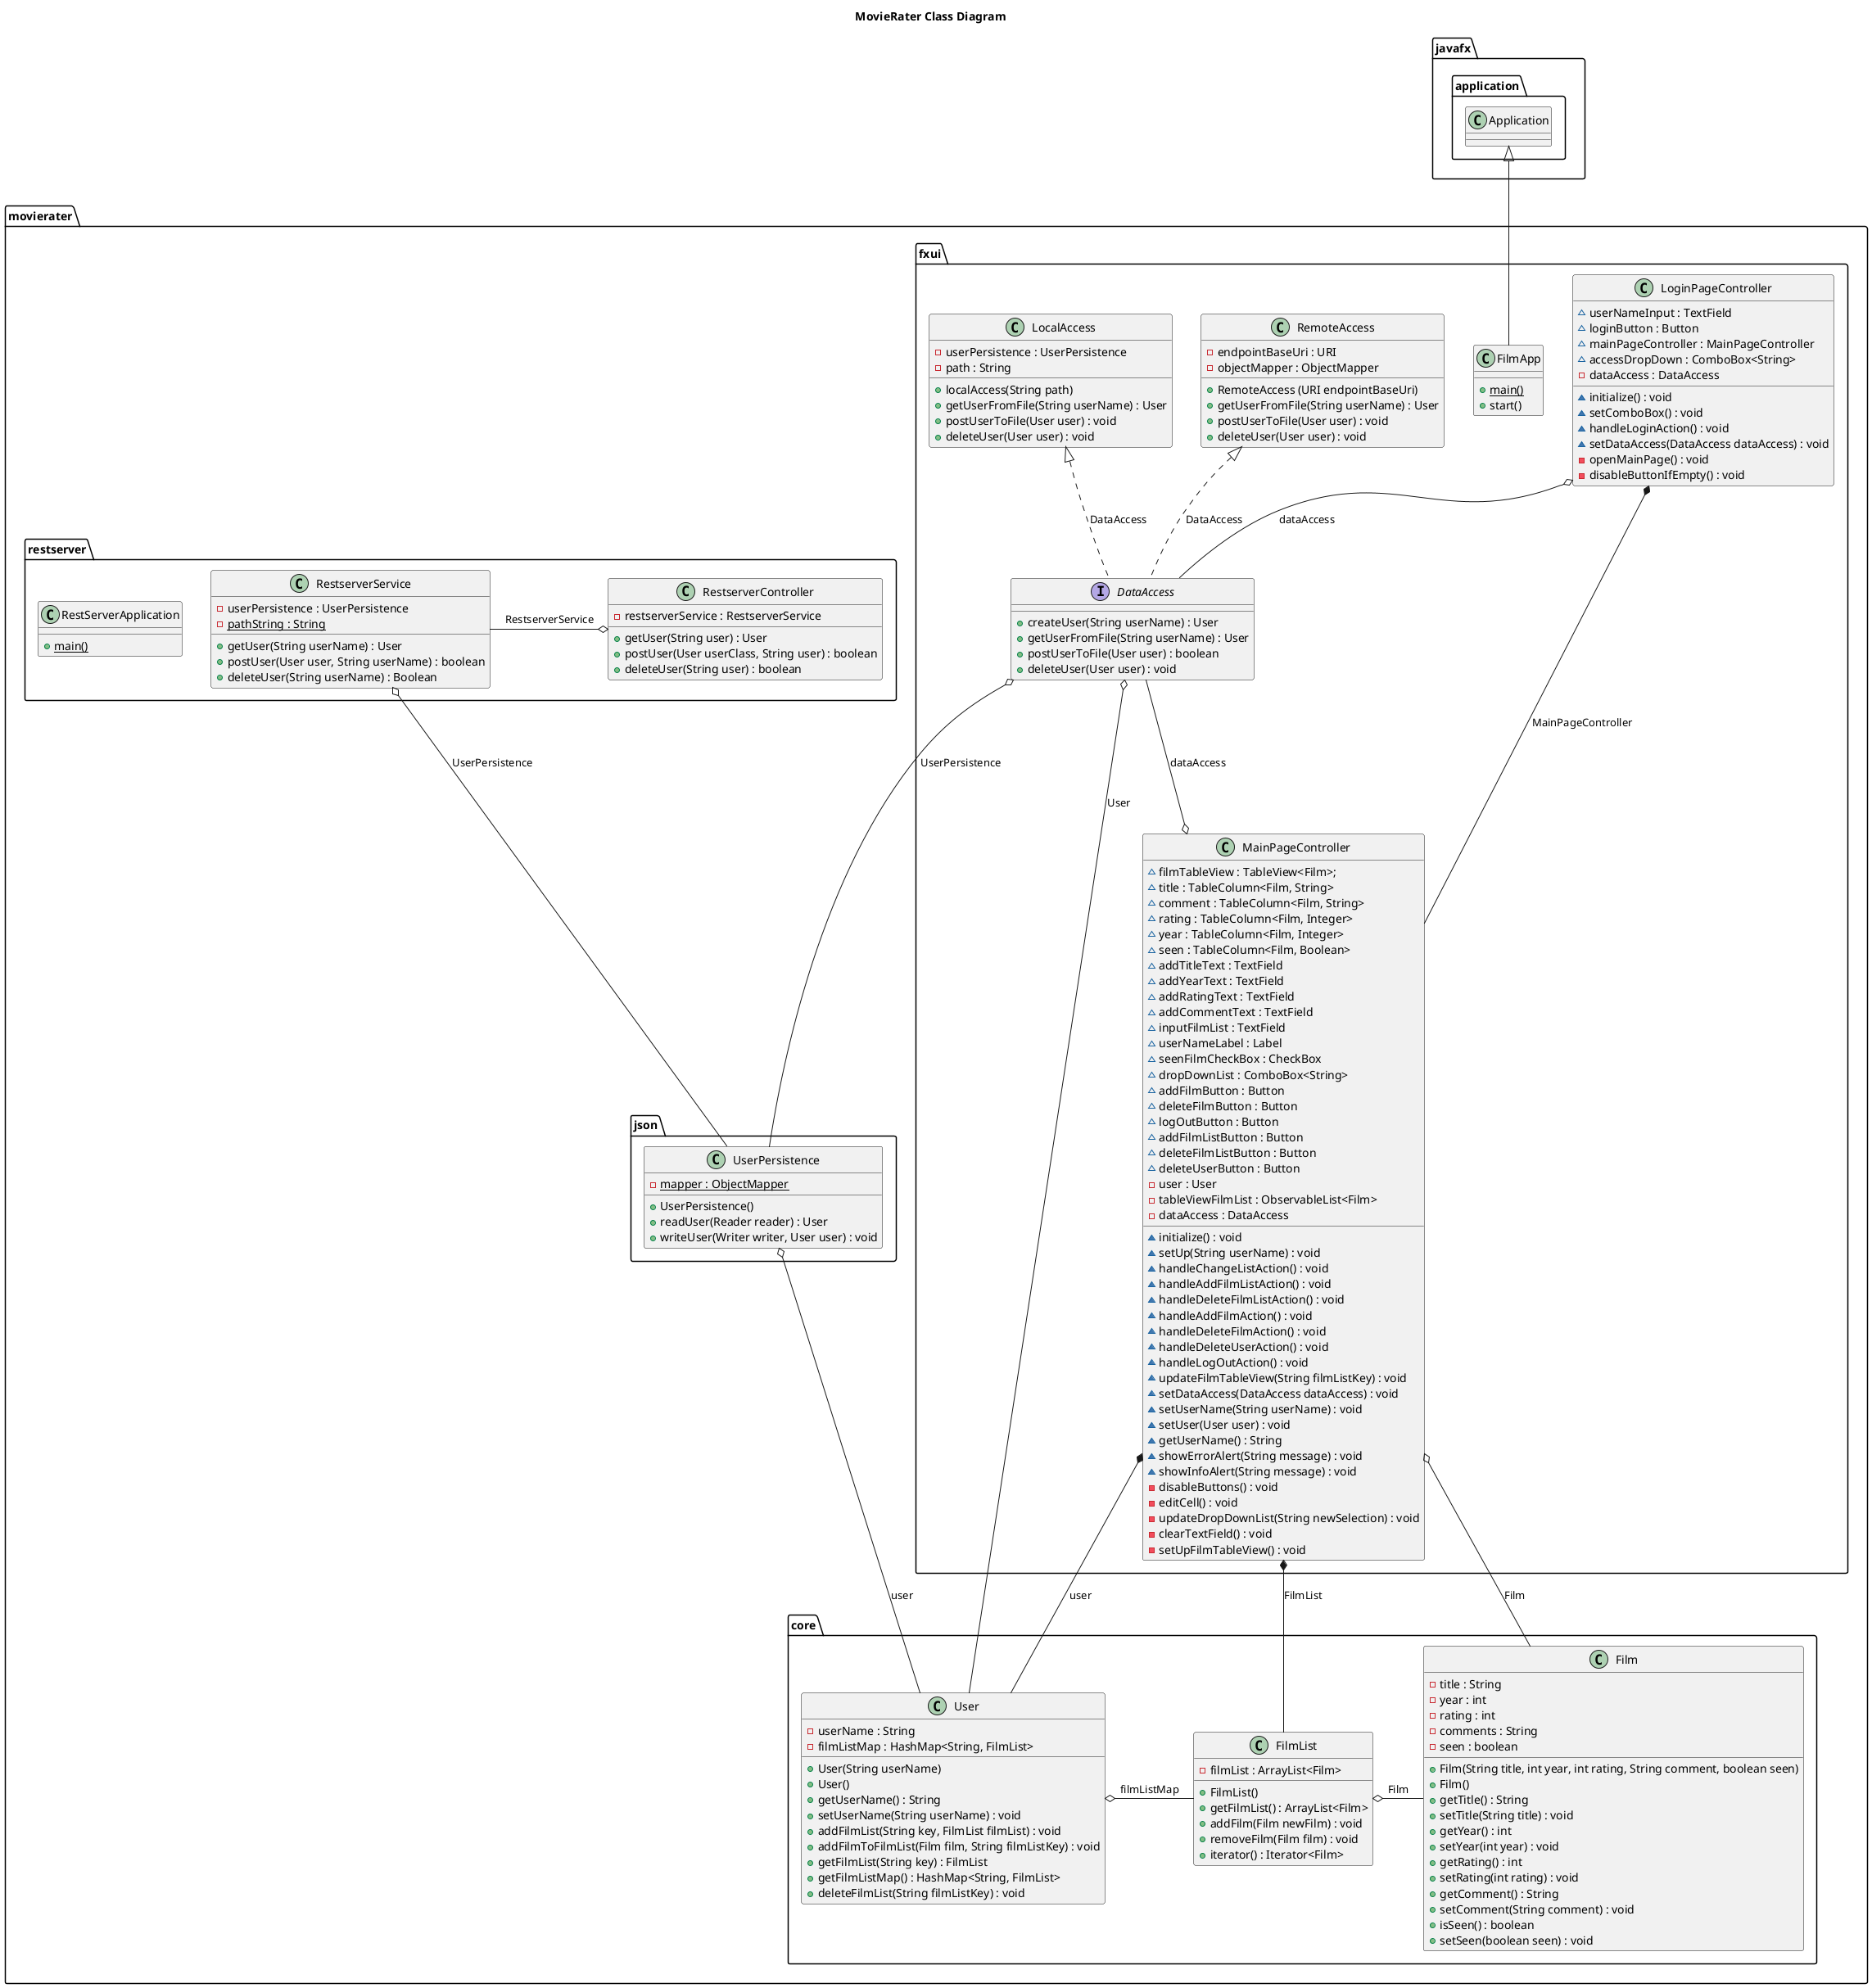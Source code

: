 @startuml MovieRater Class Diagram

/' Copy paste fra forrige innlevering '/
title MovieRater Class Diagram

/' - private
    # protected
    ~ package level access
    + public
 '/

package "movierater.core" {
    namespace movierater.core {
        class movierater.core.Film {
            - title : String
            - year : int
            - rating : int
            - comments : String
            - seen : boolean

            + Film(String title, int year, int rating, String comment, boolean seen)
            + Film()
            + getTitle() : String
            + setTitle(String title) : void
            + getYear() : int
            + setYear(int year) : void
            + getRating() : int
            + setRating(int rating) : void
            + getComment() : String
            + setComment(String comment) : void
            + isSeen() : boolean
            + setSeen(boolean seen) : void
        }
    }

    namespace movierater.core {
        class movierater.core.FilmList {
            - filmList : ArrayList<Film>
            
            + FilmList()
            + getFilmList() : ArrayList<Film>
            + addFilm(Film newFilm) : void
            + removeFilm(Film film) : void
            + iterator() : Iterator<Film>
        }
    }

    namespace movierater.core{
        class movierater.core.User{
            - userName : String
            - filmListMap : HashMap<String, FilmList>

            + User(String userName)
            + User()
            + getUserName() : String
            + setUserName(String userName) : void
            + addFilmList(String key, FilmList filmList) : void
            + addFilmToFilmList(Film film, String filmListKey) : void
            + getFilmList(String key) : FilmList
            + getFilmListMap() : HashMap<String, FilmList>
            + deleteFilmList(String filmListKey) : void
        }
    }
}

package "movierater.json" {
        namespace movierater.json {
            class movierater.json.UserPersistence {
                - {static}mapper : ObjectMapper

                + UserPersistence()
                + readUser(Reader reader) : User
                + writeUser(Writer writer, User user) : void
            }
        }
    }

package "movierater.fxui" {
    namespace movierater.fxui{
        interface movierater.fxui.DataAccess{
            + createUser(String userName) : User
            + getUserFromFile(String userName) : User
            + postUserToFile(User user) : boolean
            + deleteUser(User user) : void
        }
    }

    namespace movierater.fxui {
        class movierater.fxui.FilmApp {
            {static} + main()
            + start()
        }
    }

    namespace movierater.fxui{
        class movierater.fxui.LocalAccess{
            - userPersistence : UserPersistence
            - path : String

            + localAccess(String path)
            + getUserFromFile(String userName) : User
            + postUserToFile(User user) : void
            + deleteUser(User user) : void
        }
    }

    namespace movierater.fxui {
        class movierater.fxui.LoginPageController {
            ~ userNameInput : TextField
            ~ loginButton : Button
            ~ mainPageController : MainPageController
            ~ accessDropDown : ComboBox<String>
            - dataAccess : DataAccess

            ~ initialize() : void
            ~ setComboBox() : void
            ~ handleLoginAction() : void
            ~ setDataAccess(DataAccess dataAccess) : void
            - openMainPage() : void
            - disableButtonIfEmpty() : void
        }
    }

    namespace movierater.fxui {
        class movierater.fxui.MainPageController {
            ~ filmTableView : TableView<Film>;
            ~ title : TableColumn<Film, String>
            ~ comment : TableColumn<Film, String>
            ~ rating : TableColumn<Film, Integer>
            ~ year : TableColumn<Film, Integer>
            ~ seen : TableColumn<Film, Boolean>
            ~ addTitleText : TextField
            ~ addYearText : TextField
            ~ addRatingText : TextField
            ~ addCommentText : TextField
            ~ inputFilmList : TextField
            ~ userNameLabel : Label
            ~ seenFilmCheckBox : CheckBox
            ~ dropDownList : ComboBox<String>
            ~ addFilmButton : Button
            ~ deleteFilmButton : Button
            ~ logOutButton : Button
            ~ addFilmListButton : Button
            ~ deleteFilmListButton : Button
            ~ deleteUserButton : Button
            - user : User
            - tableViewFilmList : ObservableList<Film>
            - dataAccess : DataAccess

            ~ initialize() : void
            ~ setUp(String userName) : void
            ~ handleChangeListAction() : void
            ~ handleAddFilmListAction() : void
            ~ handleDeleteFilmListAction() : void
            ~ handleAddFilmAction() : void
            ~ handleDeleteFilmAction() : void
            ~ handleDeleteUserAction() : void
            ~ handleLogOutAction() : void
            ~ updateFilmTableView(String filmListKey) : void
            ~ setDataAccess(DataAccess dataAccess) : void
            ~ setUserName(String userName) : void
            ~ setUser(User user) : void
            ~ getUserName() : String
            ~ showErrorAlert(String message) : void
            ~ showInfoAlert(String message) : void
            - disableButtons() : void
            - editCell() : void
            - updateDropDownList(String newSelection) : void
            - clearTextField() : void
            - setUpFilmTableView() : void
        }
    }

    namespace movierater.fxui{
        class movierater.fxui.RemoteAccess{
            - endpointBaseUri : URI
            - objectMapper : ObjectMapper

            + RemoteAccess (URI endpointBaseUri)
            + getUserFromFile(String userName) : User
            + postUserToFile(User user) : void
            + deleteUser(User user) : void
        }
    }
}

package "movierater.restserver"{
    namespace movierater.restserver{
        class movierater.restserver.RestServerApplication{
            {static} + main()
        }
    }

    namespace movierater.restserver{
        class movierater.restserver.RestserverController{
            - restserverService : RestserverService

            + getUser(String user) : User
            + postUser(User userClass, String user) : boolean
            + deleteUser(String user) : boolean
        }
    }

    namespace movierater.restserver{
        class movierater.restserver.RestserverService{
            - userPersistence : UserPersistence
            - {static} pathString : String

            + getUser(String userName) : User
            + postUser(User user, String userName) : boolean
            + deleteUser(String userName) : Boolean
        }
    }
}

movierater.json.UserPersistence o-- movierater.core.User : user
movierater.core.User o- movierater.core.FilmList : filmListMap
movierater.core.FilmList o- movierater.core.Film : Film
movierater.fxui.DataAccess o-- movierater.core.User : User
movierater.fxui.FilmApp -up-|> javafx.application.Application
movierater.fxui.LoginPageController *-right- movierater.fxui.MainPageController : MainPageController
movierater.fxui.LoginPageController o-- movierater.fxui.DataAccess : dataAccess
movierater.fxui.MainPageController o-up-- movierater.fxui.DataAccess : dataAccess
movierater.fxui.MainPageController *-- movierater.core.User : user
movierater.fxui.MainPageController *-- movierater.core.FilmList : FilmList
movierater.fxui.MainPageController o-- movierater.core.Film : Film
movierater.fxui.LocalAccess <|.. movierater.fxui.DataAccess : DataAccess
movierater.fxui.RemoteAccess <|.. movierater.fxui.DataAccess : DataAccess
movierater.fxui.DataAccess o-down-- movierater.json.UserPersistence : UserPersistence
movierater.restserver.RestserverController o-left movierater.restserver.RestserverService : RestserverService
movierater.restserver.RestserverService o-down-- movierater.json.UserPersistence : UserPersistence


@enduml